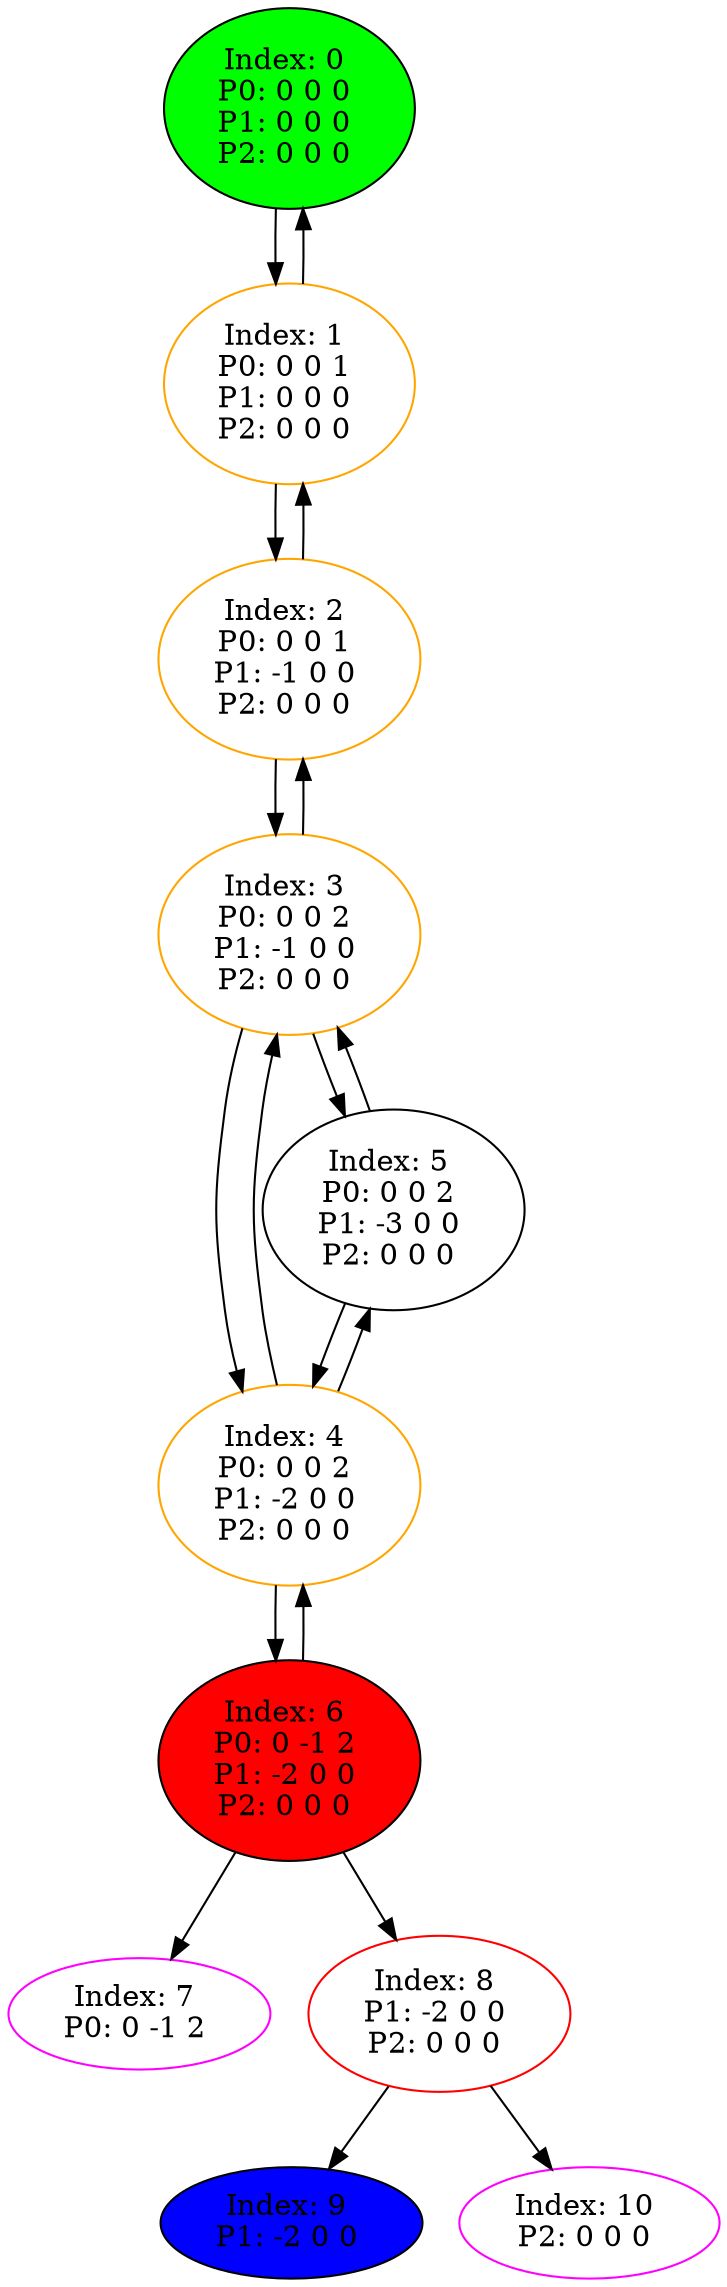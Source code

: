 digraph G {
color = "black"
0[label = "Index: 0 
P0: 0 0 0 
P1: 0 0 0 
P2: 0 0 0 
", style="filled", fillcolor = "green"]
1[label = "Index: 1 
P0: 0 0 1 
P1: 0 0 0 
P2: 0 0 0 
", color = "orange"]
2[label = "Index: 2 
P0: 0 0 1 
P1: -1 0 0 
P2: 0 0 0 
", color = "orange"]
3[label = "Index: 3 
P0: 0 0 2 
P1: -1 0 0 
P2: 0 0 0 
", color = "orange"]
4[label = "Index: 4 
P0: 0 0 2 
P1: -2 0 0 
P2: 0 0 0 
", color = "orange"]
5[label = "Index: 5 
P0: 0 0 2 
P1: -3 0 0 
P2: 0 0 0 
"]
6[label = "Index: 6 
P0: 0 -1 2 
P1: -2 0 0 
P2: 0 0 0 
", style="filled", fillcolor = "red"]
7[label = "Index: 7 
P0: 0 -1 2 
", color = "fuchsia"]
8[label = "Index: 8 
P1: -2 0 0 
P2: 0 0 0 
", color = "red"]
9[label = "Index: 9 
P1: -2 0 0 
", style="filled", fillcolor = "blue"]
10[label = "Index: 10 
P2: 0 0 0 
", color = "fuchsia"]
0 -> 1

1 -> 0
1 -> 2

2 -> 1
2 -> 3

3 -> 2
3 -> 4
3 -> 5

4 -> 3
4 -> 6
4 -> 5

5 -> 3
5 -> 4

6 -> 4
6 -> 8
6 -> 7

8 -> 10
8 -> 9

}
